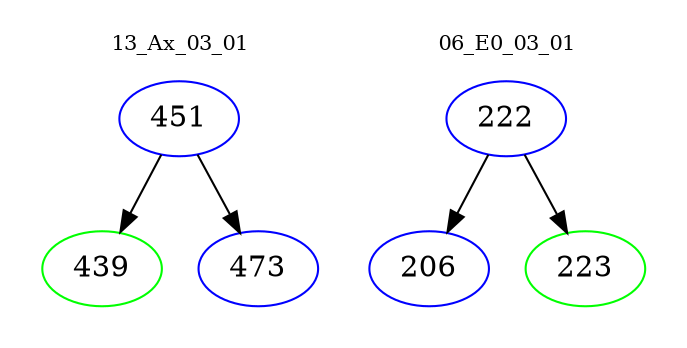digraph{
subgraph cluster_0 {
color = white
label = "13_Ax_03_01";
fontsize=10;
T0_451 [label="451", color="blue"]
T0_451 -> T0_439 [color="black"]
T0_439 [label="439", color="green"]
T0_451 -> T0_473 [color="black"]
T0_473 [label="473", color="blue"]
}
subgraph cluster_1 {
color = white
label = "06_E0_03_01";
fontsize=10;
T1_222 [label="222", color="blue"]
T1_222 -> T1_206 [color="black"]
T1_206 [label="206", color="blue"]
T1_222 -> T1_223 [color="black"]
T1_223 [label="223", color="green"]
}
}
